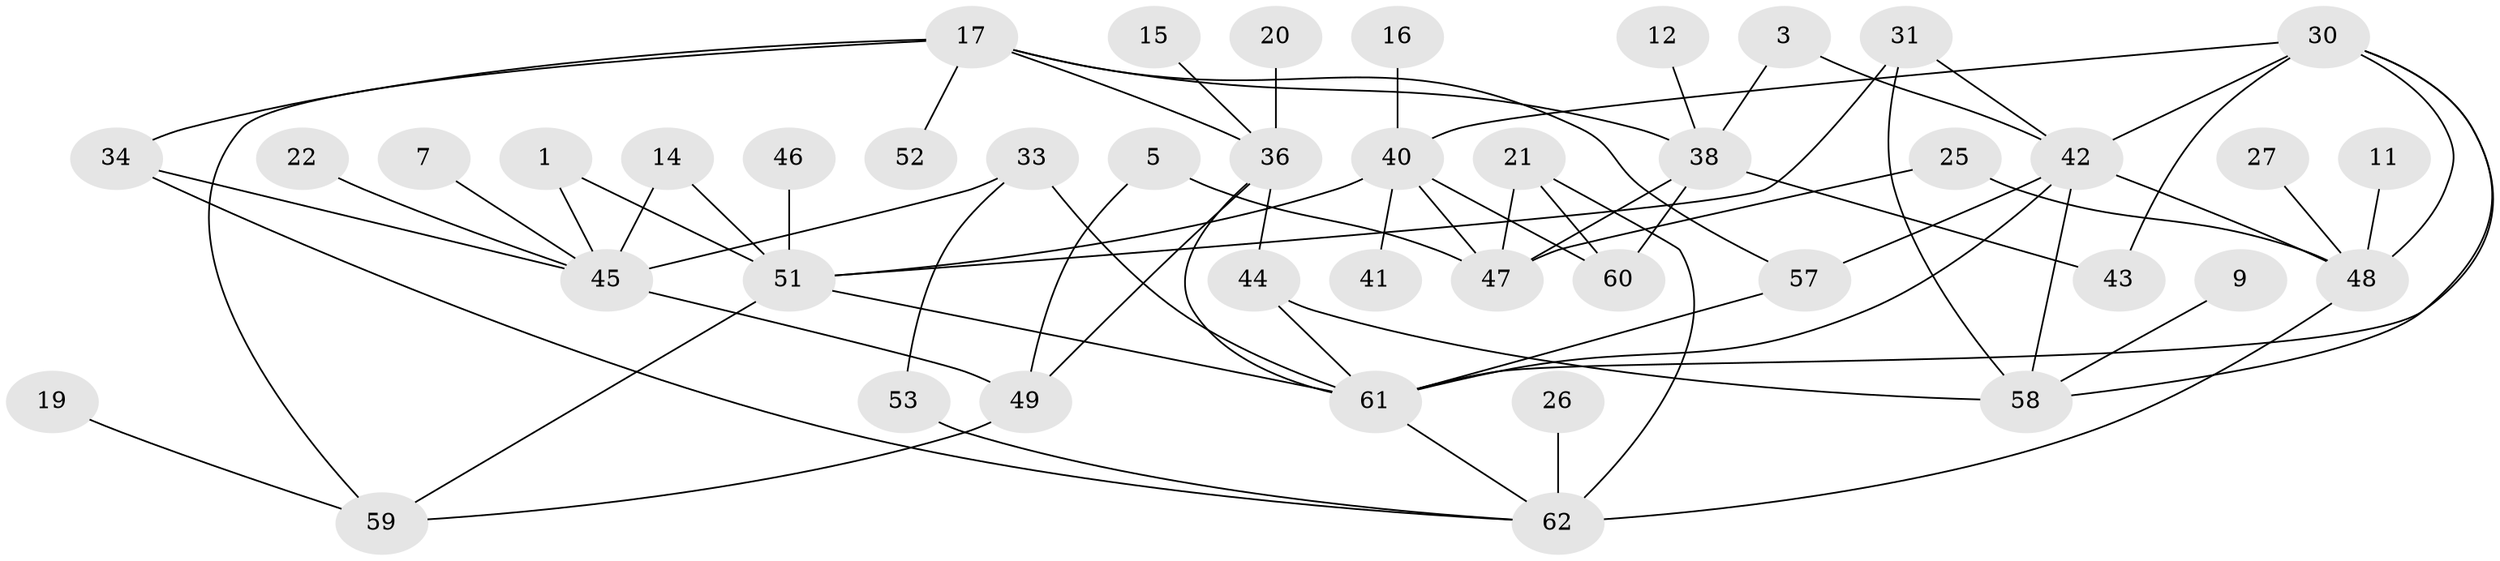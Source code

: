 // original degree distribution, {2: 0.2032520325203252, 0: 0.14634146341463414, 1: 0.25203252032520324, 3: 0.1951219512195122, 4: 0.13008130081300814, 5: 0.04878048780487805, 7: 0.008130081300813009, 6: 0.016260162601626018}
// Generated by graph-tools (version 1.1) at 2025/25/03/09/25 03:25:22]
// undirected, 43 vertices, 69 edges
graph export_dot {
graph [start="1"]
  node [color=gray90,style=filled];
  1;
  3;
  5;
  7;
  9;
  11;
  12;
  14;
  15;
  16;
  17;
  19;
  20;
  21;
  22;
  25;
  26;
  27;
  30;
  31;
  33;
  34;
  36;
  38;
  40;
  41;
  42;
  43;
  44;
  45;
  46;
  47;
  48;
  49;
  51;
  52;
  53;
  57;
  58;
  59;
  60;
  61;
  62;
  1 -- 45 [weight=1.0];
  1 -- 51 [weight=1.0];
  3 -- 38 [weight=1.0];
  3 -- 42 [weight=1.0];
  5 -- 47 [weight=1.0];
  5 -- 49 [weight=1.0];
  7 -- 45 [weight=1.0];
  9 -- 58 [weight=1.0];
  11 -- 48 [weight=1.0];
  12 -- 38 [weight=1.0];
  14 -- 45 [weight=1.0];
  14 -- 51 [weight=1.0];
  15 -- 36 [weight=1.0];
  16 -- 40 [weight=1.0];
  17 -- 34 [weight=1.0];
  17 -- 36 [weight=1.0];
  17 -- 38 [weight=1.0];
  17 -- 52 [weight=1.0];
  17 -- 57 [weight=1.0];
  17 -- 59 [weight=1.0];
  19 -- 59 [weight=1.0];
  20 -- 36 [weight=1.0];
  21 -- 47 [weight=1.0];
  21 -- 60 [weight=1.0];
  21 -- 62 [weight=2.0];
  22 -- 45 [weight=1.0];
  25 -- 47 [weight=1.0];
  25 -- 48 [weight=1.0];
  26 -- 62 [weight=1.0];
  27 -- 48 [weight=1.0];
  30 -- 40 [weight=1.0];
  30 -- 42 [weight=1.0];
  30 -- 43 [weight=1.0];
  30 -- 48 [weight=1.0];
  30 -- 58 [weight=1.0];
  30 -- 61 [weight=1.0];
  31 -- 42 [weight=1.0];
  31 -- 51 [weight=1.0];
  31 -- 58 [weight=1.0];
  33 -- 45 [weight=1.0];
  33 -- 53 [weight=1.0];
  33 -- 61 [weight=1.0];
  34 -- 45 [weight=1.0];
  34 -- 62 [weight=1.0];
  36 -- 44 [weight=1.0];
  36 -- 49 [weight=1.0];
  36 -- 61 [weight=1.0];
  38 -- 43 [weight=1.0];
  38 -- 47 [weight=1.0];
  38 -- 60 [weight=2.0];
  40 -- 41 [weight=1.0];
  40 -- 47 [weight=1.0];
  40 -- 51 [weight=1.0];
  40 -- 60 [weight=1.0];
  42 -- 48 [weight=1.0];
  42 -- 57 [weight=1.0];
  42 -- 58 [weight=1.0];
  42 -- 61 [weight=1.0];
  44 -- 58 [weight=1.0];
  44 -- 61 [weight=1.0];
  45 -- 49 [weight=2.0];
  46 -- 51 [weight=1.0];
  48 -- 62 [weight=1.0];
  49 -- 59 [weight=1.0];
  51 -- 59 [weight=1.0];
  51 -- 61 [weight=1.0];
  53 -- 62 [weight=1.0];
  57 -- 61 [weight=1.0];
  61 -- 62 [weight=1.0];
}

